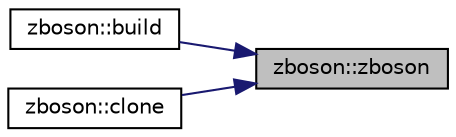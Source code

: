 digraph "zboson::zboson"
{
 // INTERACTIVE_SVG=YES
 // LATEX_PDF_SIZE
  edge [fontname="Helvetica",fontsize="10",labelfontname="Helvetica",labelfontsize="10"];
  node [fontname="Helvetica",fontsize="10",shape=record];
  rankdir="RL";
  Node1 [label="zboson::zboson",height=0.2,width=0.4,color="black", fillcolor="grey75", style="filled", fontcolor="black",tooltip=" "];
  Node1 -> Node2 [dir="back",color="midnightblue",fontsize="10",style="solid",fontname="Helvetica"];
  Node2 [label="zboson::build",height=0.2,width=0.4,color="black", fillcolor="white", style="filled",URL="$classzboson.html#abb2fddddc8fdc7dad562a716f70ca7a4",tooltip=" "];
  Node1 -> Node3 [dir="back",color="midnightblue",fontsize="10",style="solid",fontname="Helvetica"];
  Node3 [label="zboson::clone",height=0.2,width=0.4,color="black", fillcolor="white", style="filled",URL="$classzboson.html#af18d0f0fd95ccfe3f12fd00ebb026498",tooltip=" "];
}
